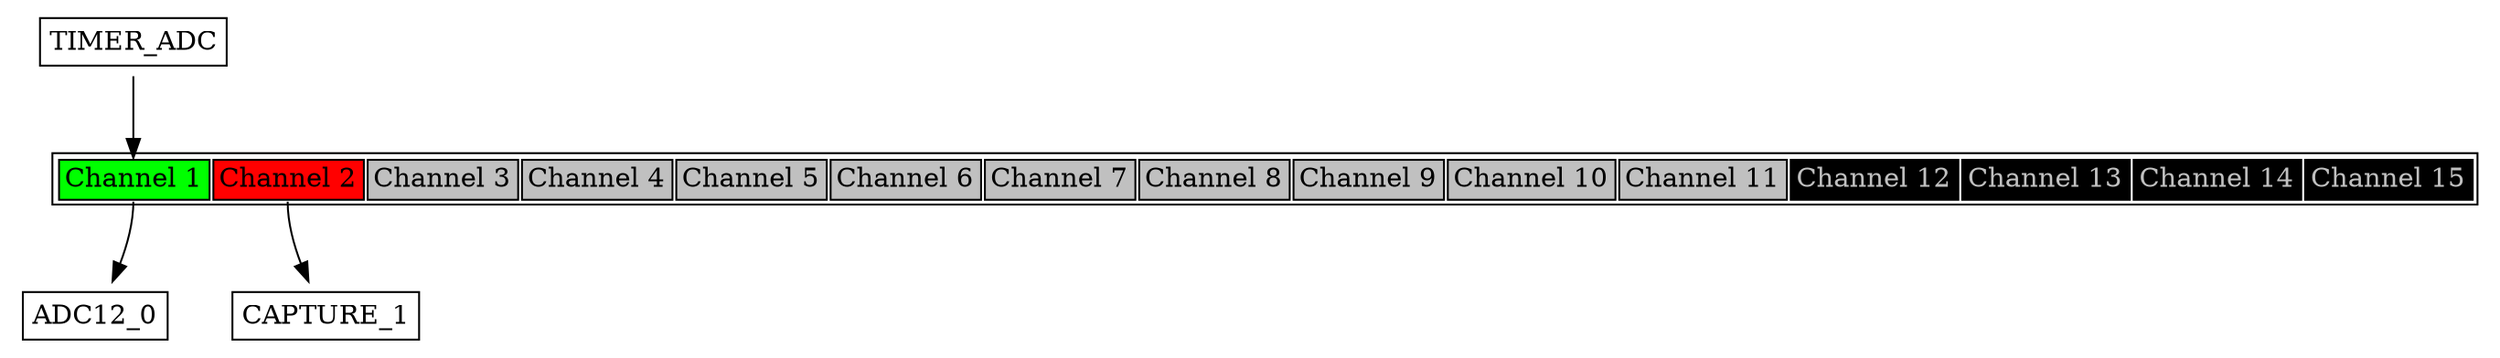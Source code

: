 

digraph H {

  parent [
   shape=plaintext
   label=<
     <table border='1' cellborder='1'>
       <tr>
            <td bgcolor="green" port='chan_1'>Channel 1</td>
            <td bgcolor="red" port='chan_2'>Channel 2</td>
            <td bgcolor="grey" port='chan_3'>Channel 3</td>
            <td bgcolor="grey" port='chan_4'>Channel 4</td>
            <td bgcolor="grey" port='chan_5'>Channel 5</td>
            <td bgcolor="grey" port='chan_6'>Channel 6</td>
            <td bgcolor="grey" port='chan_7'>Channel 7</td>
            <td bgcolor="grey" port='chan_8'>Channel 8</td>
            <td bgcolor="grey" port='chan_9'>Channel 9</td>
            <td bgcolor="grey" port='chan_10'>Channel 10</td>
            <td bgcolor="grey" port='chan_11'>Channel 11</td>
            <td bgcolor="black" port='chan_12'><font color="grey">Channel 12</font></td>
            <td bgcolor="black" port='chan_13'><font color="grey">Channel 13</font></td>
            <td bgcolor="black" port='chan_14'><font color="grey">Channel 14</font></td>
            <td bgcolor="black" port='chan_15'><font color="grey">Channel 15</font></td>
         </tr>
     </table>
  >];

pub_chan_1 [
    shape=plaintext
    label=<
    <table border='1'  cellborder='0'>
      <tr><td>TIMER_ADC</td></tr>
    </table>
    >];
pub_chan_1 -> parent: chan_1;

sub_chan_1_0 [
  shape=plaintext
  label=<
    <table border='1'  cellborder='0'>
      <tr><td>ADC12_0</td></tr>
    </table>
  >];
parent: chan_1 -> sub_chan_1_0;
sub_chan_2_0 [
  shape=plaintext
  label=<
    <table border='1'  cellborder='0'>
      <tr><td>CAPTURE_1</td></tr>
    </table>
  >];
parent: chan_2 -> sub_chan_2_0;

}
